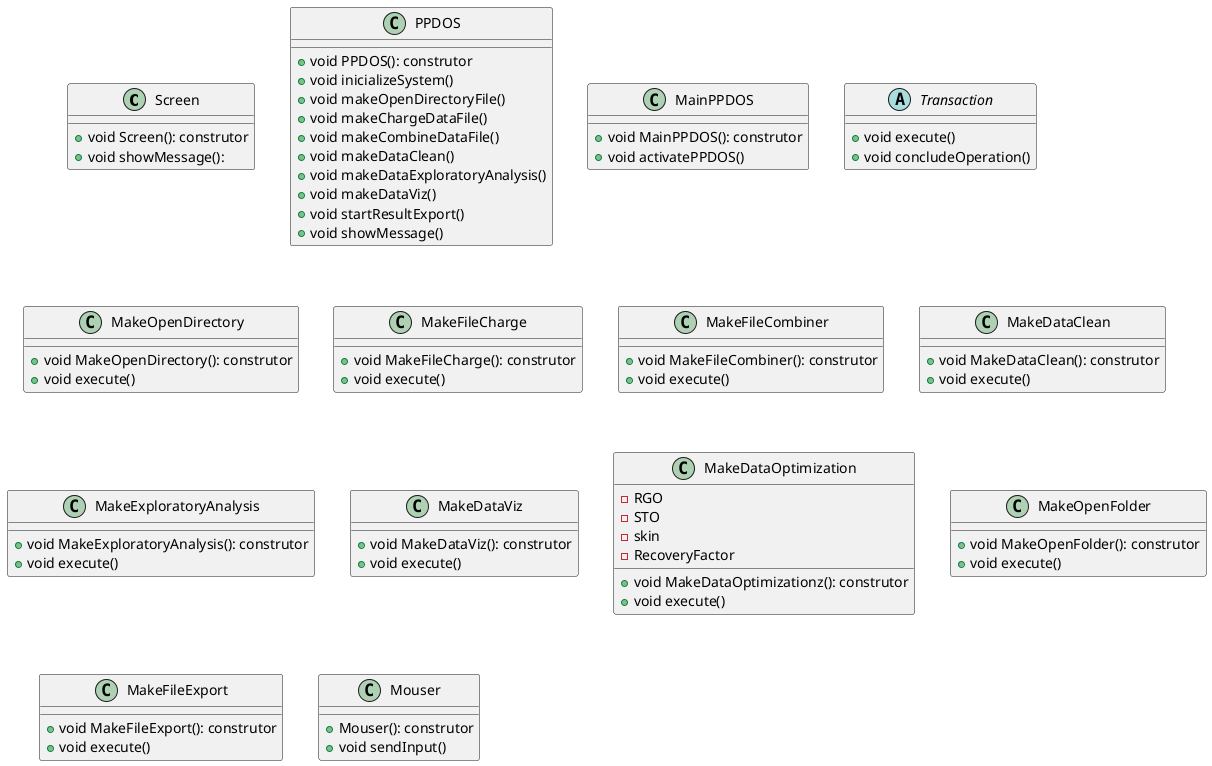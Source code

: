 @startuml
class Screen{
+void Screen(): construtor
+void showMessage():
}
class PPDOS{
    +void PPDOS(): construtor
    +void inicializeSystem()
    +void makeOpenDirectoryFile()
    +void makeChargeDataFile()
    +void makeCombineDataFile()
    +void makeDataClean()
    +void makeDataExploratoryAnalysis()
    +void makeDataViz()
    +void startResultExport()   
    +void showMessage()
}
class MainPPDOS{
    +void MainPPDOS(): construtor
    +void activatePPDOS()    
}
abstract class Transaction{
    +void execute()
    +void concludeOperation()
}
class MakeOpenDirectory{
    +void MakeOpenDirectory(): construtor
    +void execute()
   
}
class MakeFileCharge{
    +void MakeFileCharge(): construtor
    +void execute()
    
}
class MakeFileCombiner{
    +void MakeFileCombiner(): construtor
    +void execute()
 
}

class MakeDataClean{
    +void MakeDataClean(): construtor
    +void execute()
   
}

class MakeExploratoryAnalysis{
    +void MakeExploratoryAnalysis(): construtor
    +void execute()
   
}
class MakeDataViz{
    +void MakeDataViz(): construtor
    +void execute()
    
}
class MakeDataOptimization{
    -RGO
    -STO
    -skin
    -RecoveryFactor
    +void MakeDataOptimizationz(): construtor
    +void execute()
   
}

class MakeOpenFolder{
    +void MakeOpenFolder(): construtor
    +void execute()
    
}
class MakeFileExport{
    +void MakeFileExport(): construtor
    +void execute()
  
}

class Mouser{
    +Mouser(): construtor
    +void sendInput()
}
@enduml